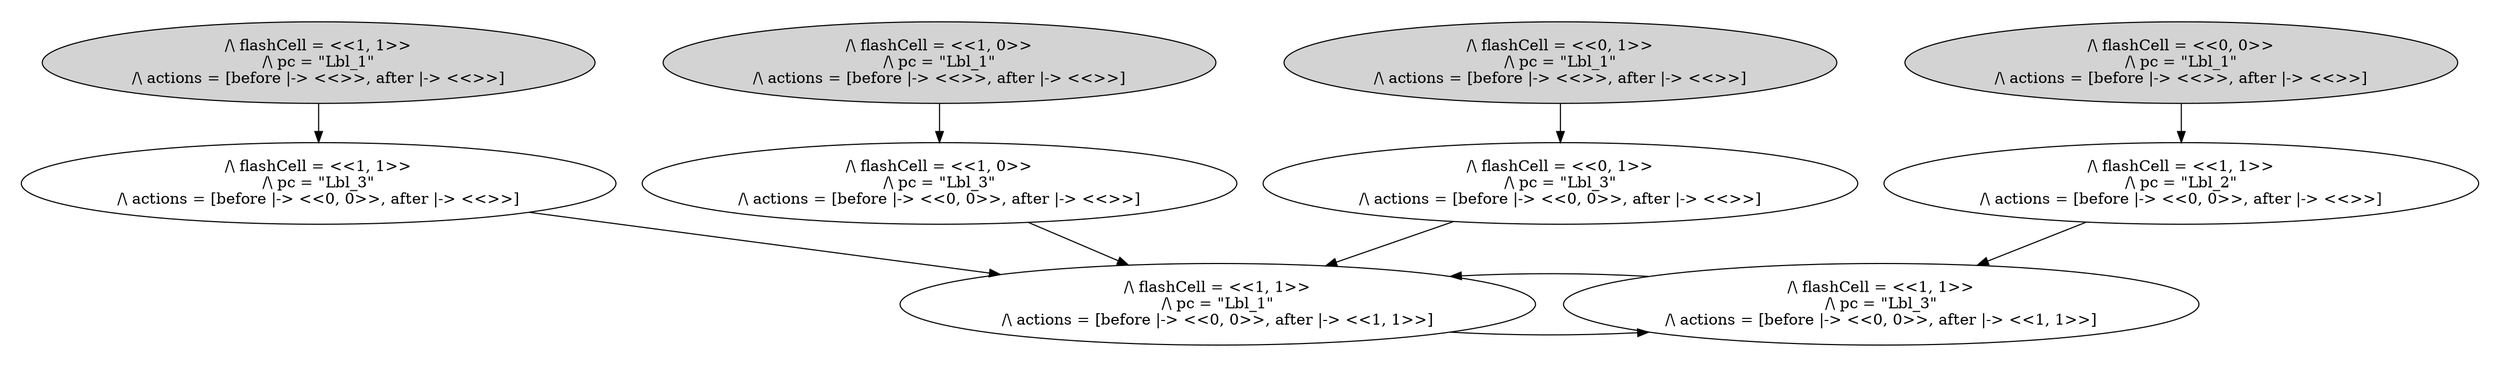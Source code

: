 strict digraph DiskGraph {
nodesep=0.35;
subgraph cluster_graph {
color="white";
465897334112779825 [label="/\\ flashCell = <<0, 0>>\n/\\ pc = \"Lbl_1\"\n/\\ actions = [before |-> <<>>, after |-> <<>>]",style = filled]
-6752323496440908549 [label="/\\ flashCell = <<0, 1>>\n/\\ pc = \"Lbl_1\"\n/\\ actions = [before |-> <<>>, after |-> <<>>]",style = filled]
-4185768279107775729 [label="/\\ flashCell = <<1, 0>>\n/\\ pc = \"Lbl_1\"\n/\\ actions = [before |-> <<>>, after |-> <<>>]",style = filled]
7049531219916396997 [label="/\\ flashCell = <<1, 1>>\n/\\ pc = \"Lbl_1\"\n/\\ actions = [before |-> <<>>, after |-> <<>>]",style = filled]
7049531219916396997 -> -3904149085420411338 [label="",color="black",fontcolor="black"];
-3904149085420411338 [label="/\\ flashCell = <<1, 1>>\n/\\ pc = \"Lbl_3\"\n/\\ actions = [before |-> <<0, 0>>, after |-> <<>>]"];
-6752323496440908549 -> 3498085301822655777 [label="",color="black",fontcolor="black"];
3498085301822655777 [label="/\\ flashCell = <<0, 1>>\n/\\ pc = \"Lbl_3\"\n/\\ actions = [before |-> <<0, 0>>, after |-> <<>>]"];
465897334112779825 -> -3046529293925841197 [label="",color="black",fontcolor="black"];
-3046529293925841197 [label="/\\ flashCell = <<1, 1>>\n/\\ pc = \"Lbl_2\"\n/\\ actions = [before |-> <<0, 0>>, after |-> <<>>]"];
-4185768279107775729 -> -291217159192796526 [label="",color="black",fontcolor="black"];
-291217159192796526 [label="/\\ flashCell = <<1, 0>>\n/\\ pc = \"Lbl_3\"\n/\\ actions = [before |-> <<0, 0>>, after |-> <<>>]"];
3498085301822655777 -> -349077028984467432 [label="",color="black",fontcolor="black"];
-3904149085420411338 -> -349077028984467432 [label="",color="black",fontcolor="black"];
-349077028984467432 [label="/\\ flashCell = <<1, 1>>\n/\\ pc = \"Lbl_1\"\n/\\ actions = [before |-> <<0, 0>>, after |-> <<1, 1>>]"];
-291217159192796526 -> -349077028984467432 [label="",color="black",fontcolor="black"];
-3046529293925841197 -> 6984481831868109220 [label="",color="black",fontcolor="black"];
6984481831868109220 [label="/\\ flashCell = <<1, 1>>\n/\\ pc = \"Lbl_3\"\n/\\ actions = [before |-> <<0, 0>>, after |-> <<1, 1>>]"];
-349077028984467432 -> 6984481831868109220 [label="",color="black",fontcolor="black"];
6984481831868109220 -> -349077028984467432 [label="",color="black",fontcolor="black"];
{rank = same; -6752323496440908549;-4185768279107775729;465897334112779825;7049531219916396997;}
{rank = same; 3498085301822655777;-3904149085420411338;-291217159192796526;-3046529293925841197;}
{rank = same; -349077028984467432;6984481831868109220;}
}
}